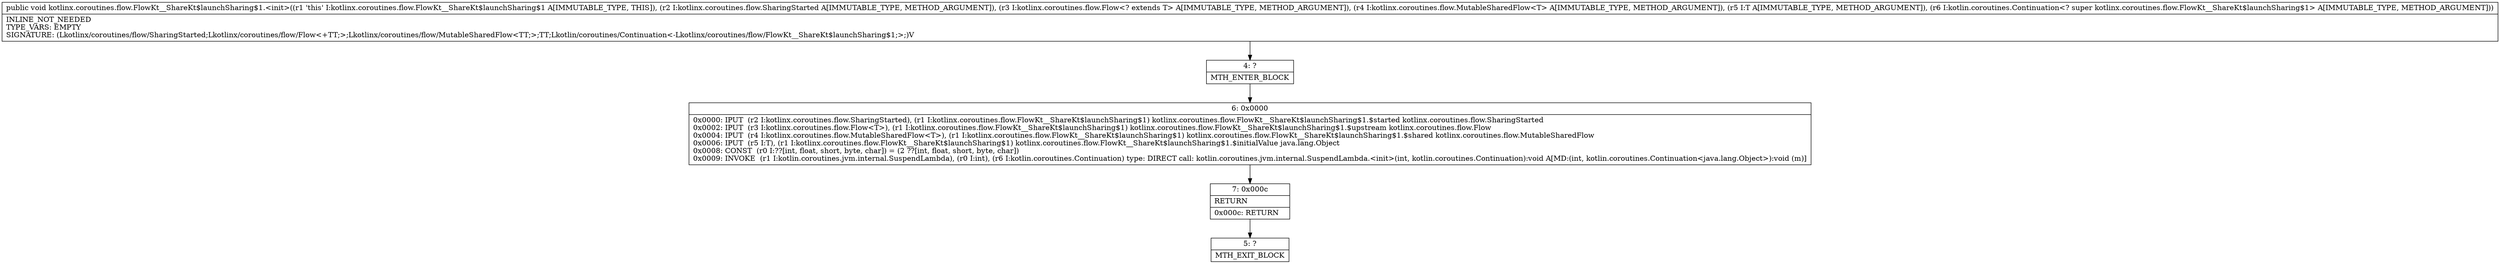digraph "CFG forkotlinx.coroutines.flow.FlowKt__ShareKt$launchSharing$1.\<init\>(Lkotlinx\/coroutines\/flow\/SharingStarted;Lkotlinx\/coroutines\/flow\/Flow;Lkotlinx\/coroutines\/flow\/MutableSharedFlow;Ljava\/lang\/Object;Lkotlin\/coroutines\/Continuation;)V" {
Node_4 [shape=record,label="{4\:\ ?|MTH_ENTER_BLOCK\l}"];
Node_6 [shape=record,label="{6\:\ 0x0000|0x0000: IPUT  (r2 I:kotlinx.coroutines.flow.SharingStarted), (r1 I:kotlinx.coroutines.flow.FlowKt__ShareKt$launchSharing$1) kotlinx.coroutines.flow.FlowKt__ShareKt$launchSharing$1.$started kotlinx.coroutines.flow.SharingStarted \l0x0002: IPUT  (r3 I:kotlinx.coroutines.flow.Flow\<T\>), (r1 I:kotlinx.coroutines.flow.FlowKt__ShareKt$launchSharing$1) kotlinx.coroutines.flow.FlowKt__ShareKt$launchSharing$1.$upstream kotlinx.coroutines.flow.Flow \l0x0004: IPUT  (r4 I:kotlinx.coroutines.flow.MutableSharedFlow\<T\>), (r1 I:kotlinx.coroutines.flow.FlowKt__ShareKt$launchSharing$1) kotlinx.coroutines.flow.FlowKt__ShareKt$launchSharing$1.$shared kotlinx.coroutines.flow.MutableSharedFlow \l0x0006: IPUT  (r5 I:T), (r1 I:kotlinx.coroutines.flow.FlowKt__ShareKt$launchSharing$1) kotlinx.coroutines.flow.FlowKt__ShareKt$launchSharing$1.$initialValue java.lang.Object \l0x0008: CONST  (r0 I:??[int, float, short, byte, char]) = (2 ??[int, float, short, byte, char]) \l0x0009: INVOKE  (r1 I:kotlin.coroutines.jvm.internal.SuspendLambda), (r0 I:int), (r6 I:kotlin.coroutines.Continuation) type: DIRECT call: kotlin.coroutines.jvm.internal.SuspendLambda.\<init\>(int, kotlin.coroutines.Continuation):void A[MD:(int, kotlin.coroutines.Continuation\<java.lang.Object\>):void (m)]\l}"];
Node_7 [shape=record,label="{7\:\ 0x000c|RETURN\l|0x000c: RETURN   \l}"];
Node_5 [shape=record,label="{5\:\ ?|MTH_EXIT_BLOCK\l}"];
MethodNode[shape=record,label="{public void kotlinx.coroutines.flow.FlowKt__ShareKt$launchSharing$1.\<init\>((r1 'this' I:kotlinx.coroutines.flow.FlowKt__ShareKt$launchSharing$1 A[IMMUTABLE_TYPE, THIS]), (r2 I:kotlinx.coroutines.flow.SharingStarted A[IMMUTABLE_TYPE, METHOD_ARGUMENT]), (r3 I:kotlinx.coroutines.flow.Flow\<? extends T\> A[IMMUTABLE_TYPE, METHOD_ARGUMENT]), (r4 I:kotlinx.coroutines.flow.MutableSharedFlow\<T\> A[IMMUTABLE_TYPE, METHOD_ARGUMENT]), (r5 I:T A[IMMUTABLE_TYPE, METHOD_ARGUMENT]), (r6 I:kotlin.coroutines.Continuation\<? super kotlinx.coroutines.flow.FlowKt__ShareKt$launchSharing$1\> A[IMMUTABLE_TYPE, METHOD_ARGUMENT]))  | INLINE_NOT_NEEDED\lTYPE_VARS: EMPTY\lSIGNATURE: (Lkotlinx\/coroutines\/flow\/SharingStarted;Lkotlinx\/coroutines\/flow\/Flow\<+TT;\>;Lkotlinx\/coroutines\/flow\/MutableSharedFlow\<TT;\>;TT;Lkotlin\/coroutines\/Continuation\<\-Lkotlinx\/coroutines\/flow\/FlowKt__ShareKt$launchSharing$1;\>;)V\l}"];
MethodNode -> Node_4;Node_4 -> Node_6;
Node_6 -> Node_7;
Node_7 -> Node_5;
}

